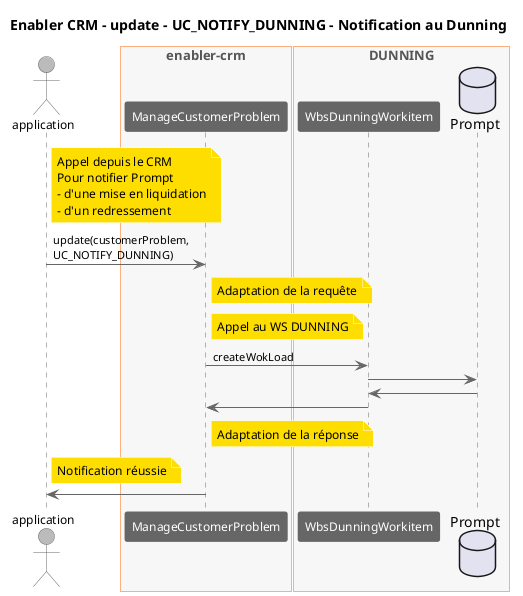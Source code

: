@startuml

skinparam sequence {

            ArrowColor #666666
            ArrowFontSize 11
            ActorBorderColor #666666
            ActorBackgroundColor #BBBBBB
            ActorFontColor black
            ActorFontSize 12
            ActorFontName Arial

            ArrowFontColor Black
            LifeLineBorderColor #666666
            LifeLineBackgroundColor #F7F7F7

            BoxBackgroundColor #F7F7F7
            BoxBorderColor #FF6600
            BoxFontName Arial
            BoxFontSize 12
            BoxFontColor #555555

            ParticipantBorderColor #666666
            ParticipantBackgroundColor #666666
            ParticipantFontName Arial
            ParticipantFontSize 12
            ParticipantFontColor white

            TitleFontSize 12
            GroupFontSize 11
            GroupHeaderFontSize 11
            DividerFontSize 11
}

skinparam noteBackgroundColor #FEDE00
skinparam noteFontSize 12
skinparam noteFontName Arial
skinparam noteFontColor black
skinparam noteBorderColor white

title Enabler CRM - update - UC_NOTIFY_DUNNING - Notification au Dunning

Actor application

box "enabler-crm"
participant ManageCustomerProblem
end box

box "DUNNING"
participant WbsDunningWorkitem
database Prompt as DBDPRM
end box

note right of application
Appel depuis le CRM
Pour notifier Prompt
- d'une mise en liquidation
- d'un redressement
end note

application -> ManageCustomerProblem : update(customerProblem,\nUC_NOTIFY_DUNNING)

note right of ManageCustomerProblem
Adaptation de la requête
end note

note right of ManageCustomerProblem
Appel au WS DUNNING
end note

ManageCustomerProblem -> WbsDunningWorkitem : createWokLoad
WbsDunningWorkitem -> DBDPRM
WbsDunningWorkitem <- DBDPRM

ManageCustomerProblem <- WbsDunningWorkitem

note right of ManageCustomerProblem
Adaptation de la réponse
end note

note right of application
Notification réussie
end note

application <- ManageCustomerProblem


@enduml
